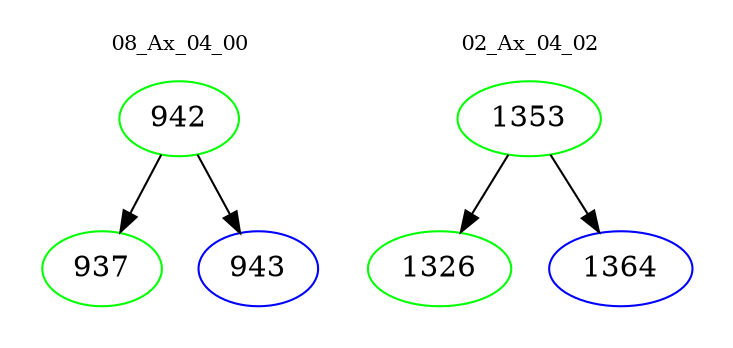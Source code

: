 digraph{
subgraph cluster_0 {
color = white
label = "08_Ax_04_00";
fontsize=10;
T0_942 [label="942", color="green"]
T0_942 -> T0_937 [color="black"]
T0_937 [label="937", color="green"]
T0_942 -> T0_943 [color="black"]
T0_943 [label="943", color="blue"]
}
subgraph cluster_1 {
color = white
label = "02_Ax_04_02";
fontsize=10;
T1_1353 [label="1353", color="green"]
T1_1353 -> T1_1326 [color="black"]
T1_1326 [label="1326", color="green"]
T1_1353 -> T1_1364 [color="black"]
T1_1364 [label="1364", color="blue"]
}
}
